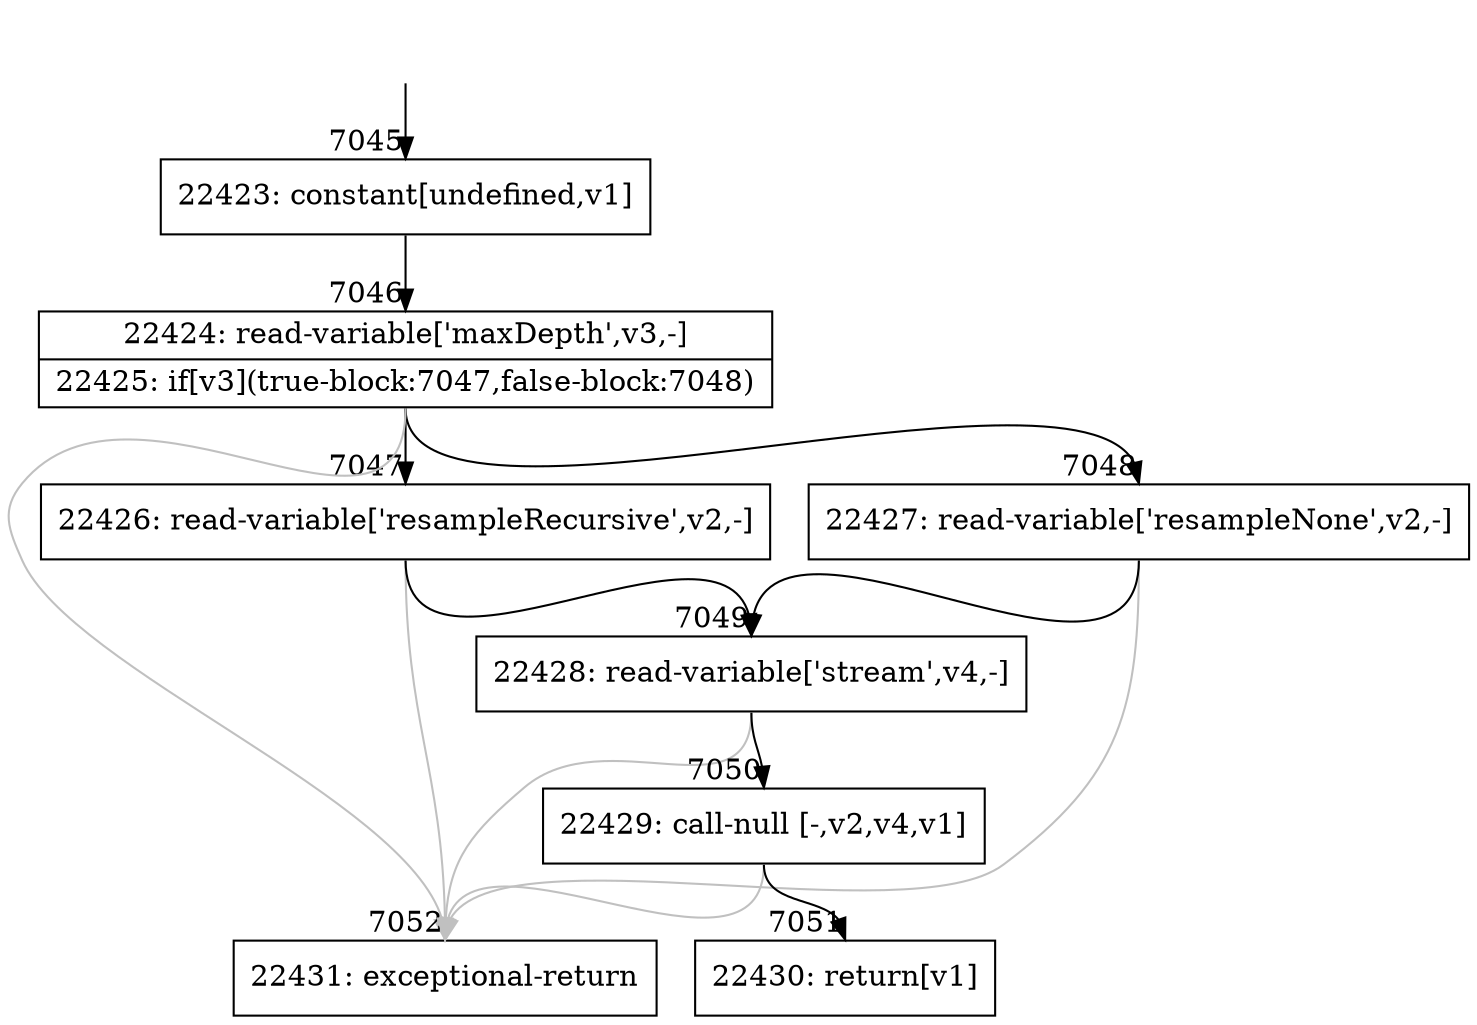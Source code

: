 digraph {
rankdir="TD"
BB_entry649[shape=none,label=""];
BB_entry649 -> BB7045 [tailport=s, headport=n, headlabel="    7045"]
BB7045 [shape=record label="{22423: constant[undefined,v1]}" ] 
BB7045 -> BB7046 [tailport=s, headport=n, headlabel="      7046"]
BB7046 [shape=record label="{22424: read-variable['maxDepth',v3,-]|22425: if[v3](true-block:7047,false-block:7048)}" ] 
BB7046 -> BB7047 [tailport=s, headport=n, headlabel="      7047"]
BB7046 -> BB7048 [tailport=s, headport=n, headlabel="      7048"]
BB7046 -> BB7052 [tailport=s, headport=n, color=gray, headlabel="      7052"]
BB7047 [shape=record label="{22426: read-variable['resampleRecursive',v2,-]}" ] 
BB7047 -> BB7049 [tailport=s, headport=n, headlabel="      7049"]
BB7047 -> BB7052 [tailport=s, headport=n, color=gray]
BB7048 [shape=record label="{22427: read-variable['resampleNone',v2,-]}" ] 
BB7048 -> BB7049 [tailport=s, headport=n]
BB7048 -> BB7052 [tailport=s, headport=n, color=gray]
BB7049 [shape=record label="{22428: read-variable['stream',v4,-]}" ] 
BB7049 -> BB7050 [tailport=s, headport=n, headlabel="      7050"]
BB7049 -> BB7052 [tailport=s, headport=n, color=gray]
BB7050 [shape=record label="{22429: call-null [-,v2,v4,v1]}" ] 
BB7050 -> BB7051 [tailport=s, headport=n, headlabel="      7051"]
BB7050 -> BB7052 [tailport=s, headport=n, color=gray]
BB7051 [shape=record label="{22430: return[v1]}" ] 
BB7052 [shape=record label="{22431: exceptional-return}" ] 
//#$~ 4117
}
